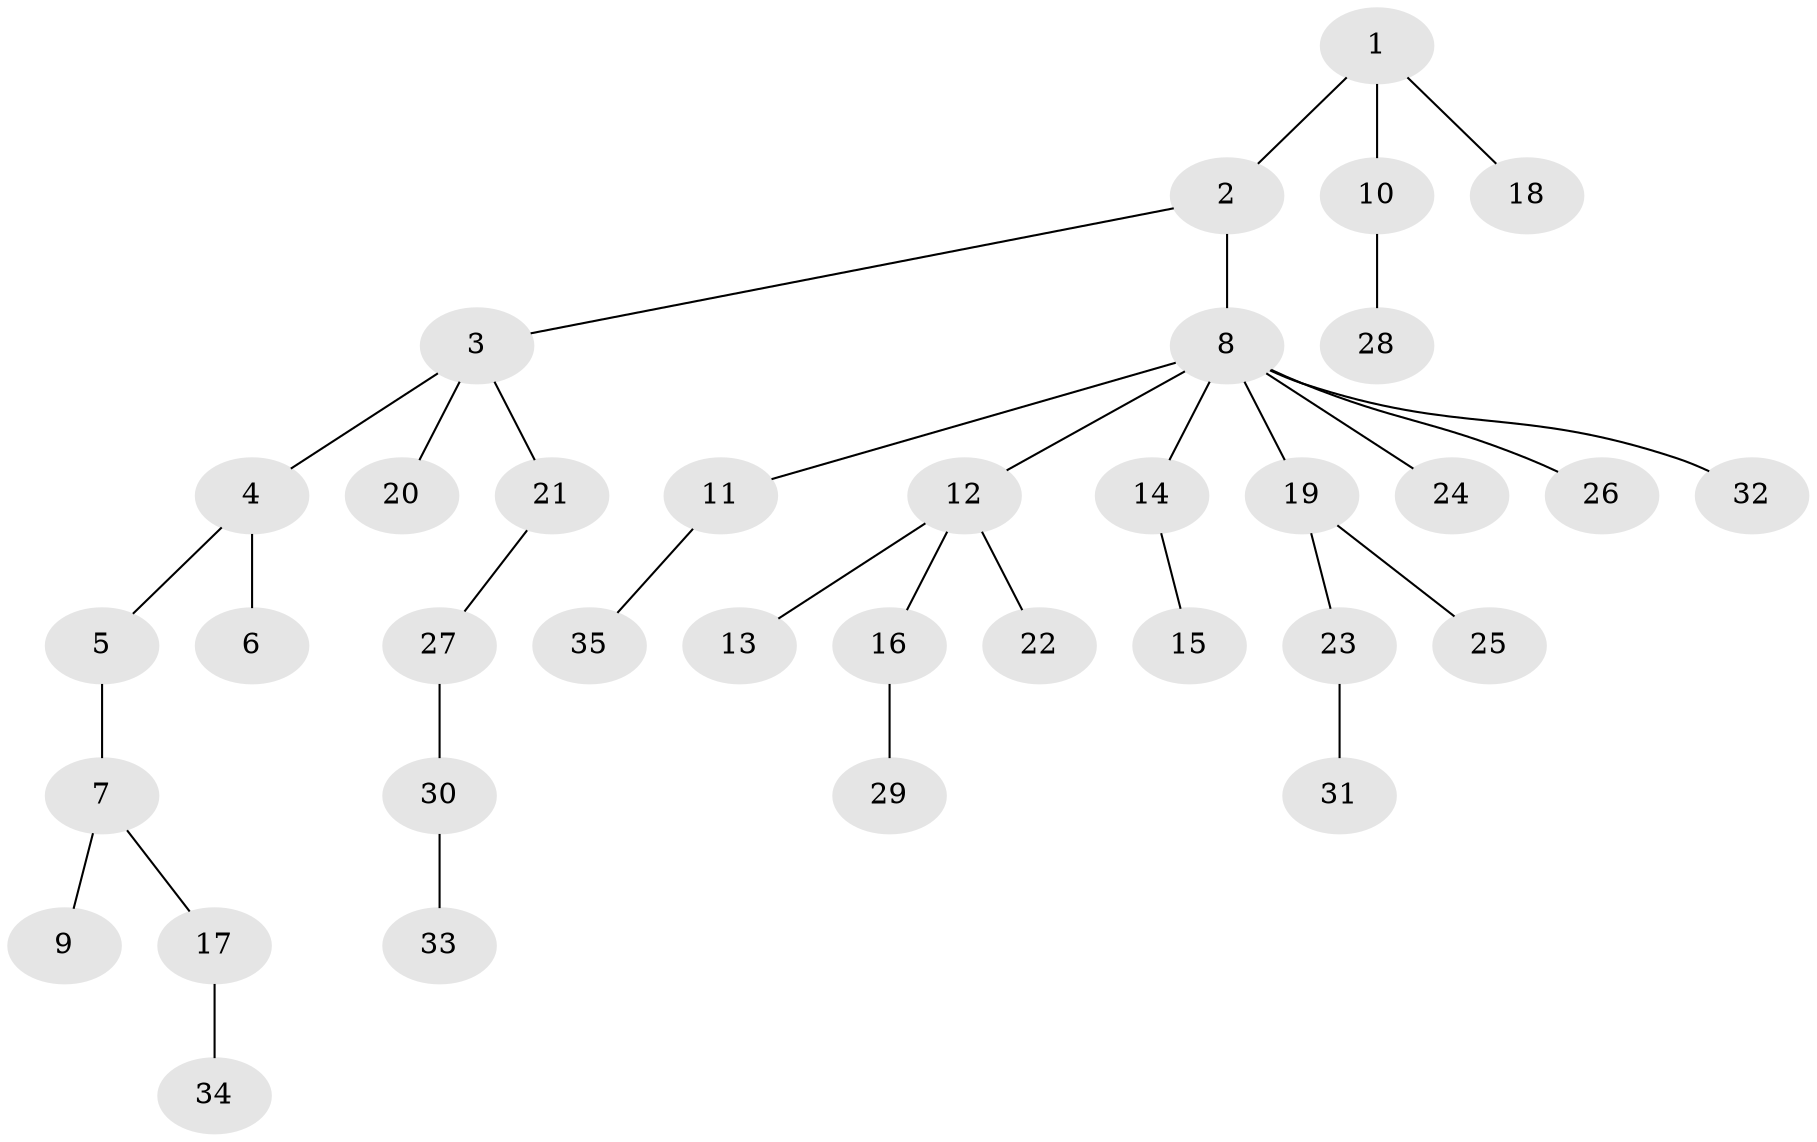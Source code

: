 // original degree distribution, {4: 0.07575757575757576, 5: 0.045454545454545456, 1: 0.5151515151515151, 3: 0.13636363636363635, 6: 0.015151515151515152, 2: 0.21212121212121213}
// Generated by graph-tools (version 1.1) at 2025/37/03/09/25 02:37:07]
// undirected, 35 vertices, 34 edges
graph export_dot {
graph [start="1"]
  node [color=gray90,style=filled];
  1;
  2;
  3;
  4;
  5;
  6;
  7;
  8;
  9;
  10;
  11;
  12;
  13;
  14;
  15;
  16;
  17;
  18;
  19;
  20;
  21;
  22;
  23;
  24;
  25;
  26;
  27;
  28;
  29;
  30;
  31;
  32;
  33;
  34;
  35;
  1 -- 2 [weight=1.0];
  1 -- 10 [weight=1.0];
  1 -- 18 [weight=1.0];
  2 -- 3 [weight=1.0];
  2 -- 8 [weight=1.0];
  3 -- 4 [weight=1.0];
  3 -- 20 [weight=1.0];
  3 -- 21 [weight=1.0];
  4 -- 5 [weight=1.0];
  4 -- 6 [weight=2.0];
  5 -- 7 [weight=1.0];
  7 -- 9 [weight=1.0];
  7 -- 17 [weight=1.0];
  8 -- 11 [weight=1.0];
  8 -- 12 [weight=1.0];
  8 -- 14 [weight=1.0];
  8 -- 19 [weight=1.0];
  8 -- 24 [weight=1.0];
  8 -- 26 [weight=1.0];
  8 -- 32 [weight=1.0];
  10 -- 28 [weight=1.0];
  11 -- 35 [weight=1.0];
  12 -- 13 [weight=1.0];
  12 -- 16 [weight=1.0];
  12 -- 22 [weight=1.0];
  14 -- 15 [weight=1.0];
  16 -- 29 [weight=1.0];
  17 -- 34 [weight=1.0];
  19 -- 23 [weight=1.0];
  19 -- 25 [weight=1.0];
  21 -- 27 [weight=1.0];
  23 -- 31 [weight=1.0];
  27 -- 30 [weight=1.0];
  30 -- 33 [weight=1.0];
}
